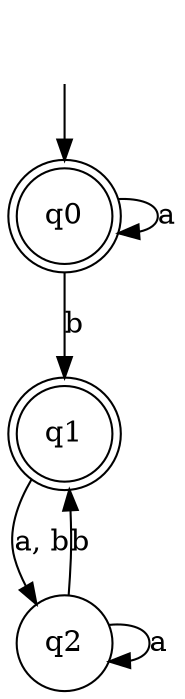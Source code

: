 digraph Automaton {

q1 [shape = doublecircle];

q2 [shape = circle];

_nil [style = invis];

q0 [shape = doublecircle];

_nil -> q0;

q1 -> q2 [label = "a, b"];

q0 -> q0 [label = "a"];

q2 -> q1 [label = "b"];

q0 -> q1 [label = "b"];

q2 -> q2 [label = "a"];

}

